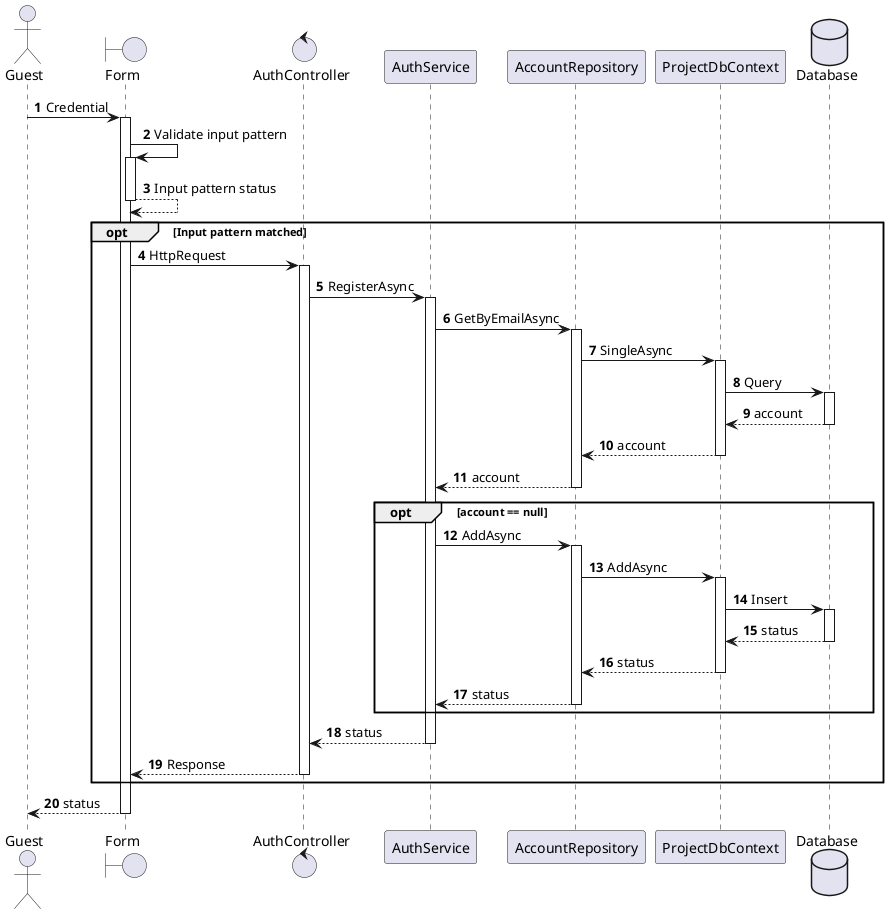 @startuml 32 - Guest - Register Customer

autonumber
autoactivate on

actor Guest as Actor
boundary Form
control AuthController as Controller
participant AuthService as Service
participant AccountRepository as Repo
participant ProjectDbContext as Context
database Database

Actor -> Form: Credential

Form -> Form: Validate input pattern

Form --> Form: Input pattern status

opt Input pattern matched
  Form -> Controller: HttpRequest
  Controller -> Service: RegisterAsync
  Service -> Repo: GetByEmailAsync
  Repo -> Context: SingleAsync
  Context -> Database: Query
  Database --> Context: account
  Context --> Repo: account
  Repo --> Service: account

  opt account == null
    Service -> Repo: AddAsync
    Repo -> Context: AddAsync
    Context -> Database: Insert
    Database --> Context: status
    Context --> Repo: status
    Repo --> Service: status
  end

  Service --> Controller: status
  Controller --> Form: Response
end

Form --> Actor: status

@enduml